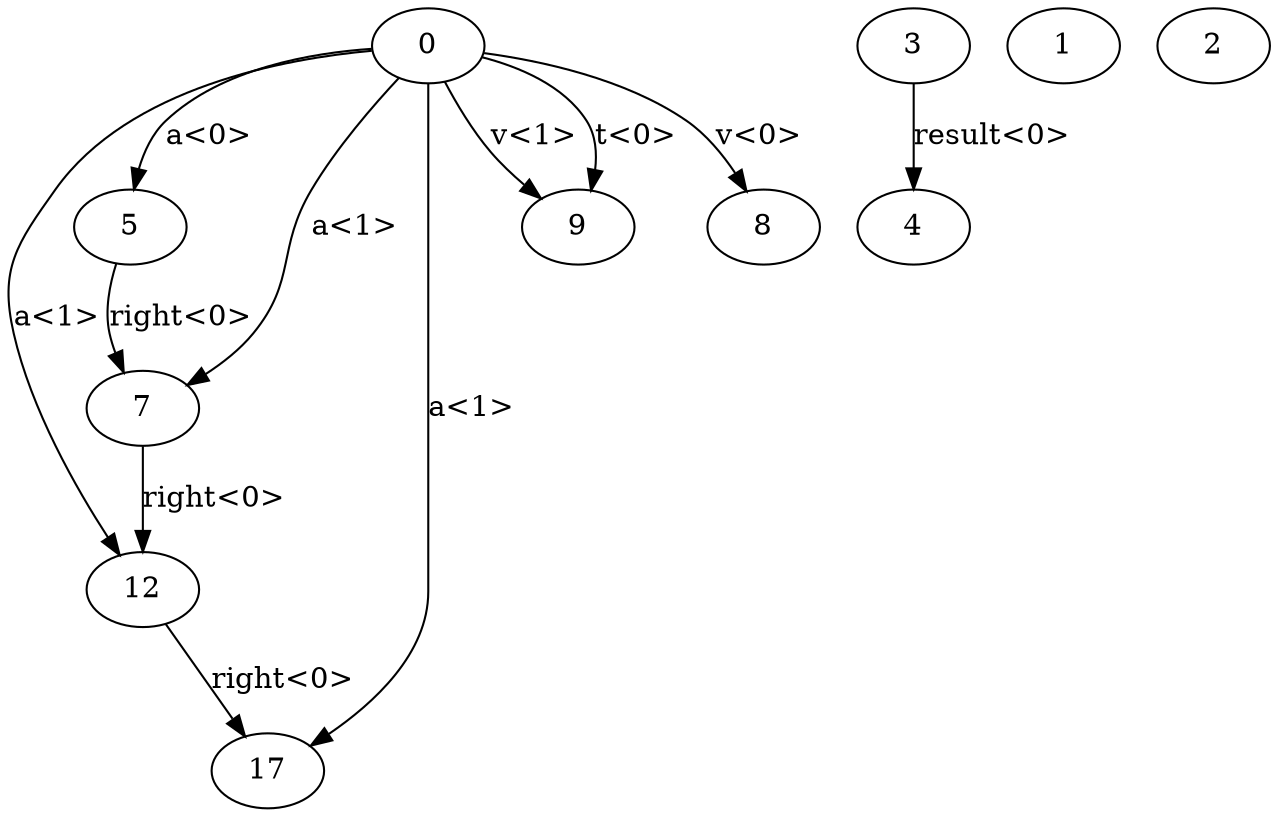 digraph G {
n12->n17 [label="right<0>"]
n7->n12 [label="right<0>"]
n5->n7 [label="right<0>"]
n0->n9 [label="t<0>"]
n0->n9 [label="v<1>"]
n0->n8 [label="v<0>"]
n0->n12 [label="a<1>"]
n0->n7 [label="a<1>"]
n0->n17 [label="a<1>"]
n0->n5 [label="a<0>"]
n0[label="0"]
n17[label="17"]
n5[label="5"]
n7[label="7"]
n8[label="8"]
n9[label="9"]
n12[label="12"]
n3->n4 [label="result<0>"]
n3[label="3"]
n4[label="4"]
n1[label="1"]
n2[label="2"]
}
